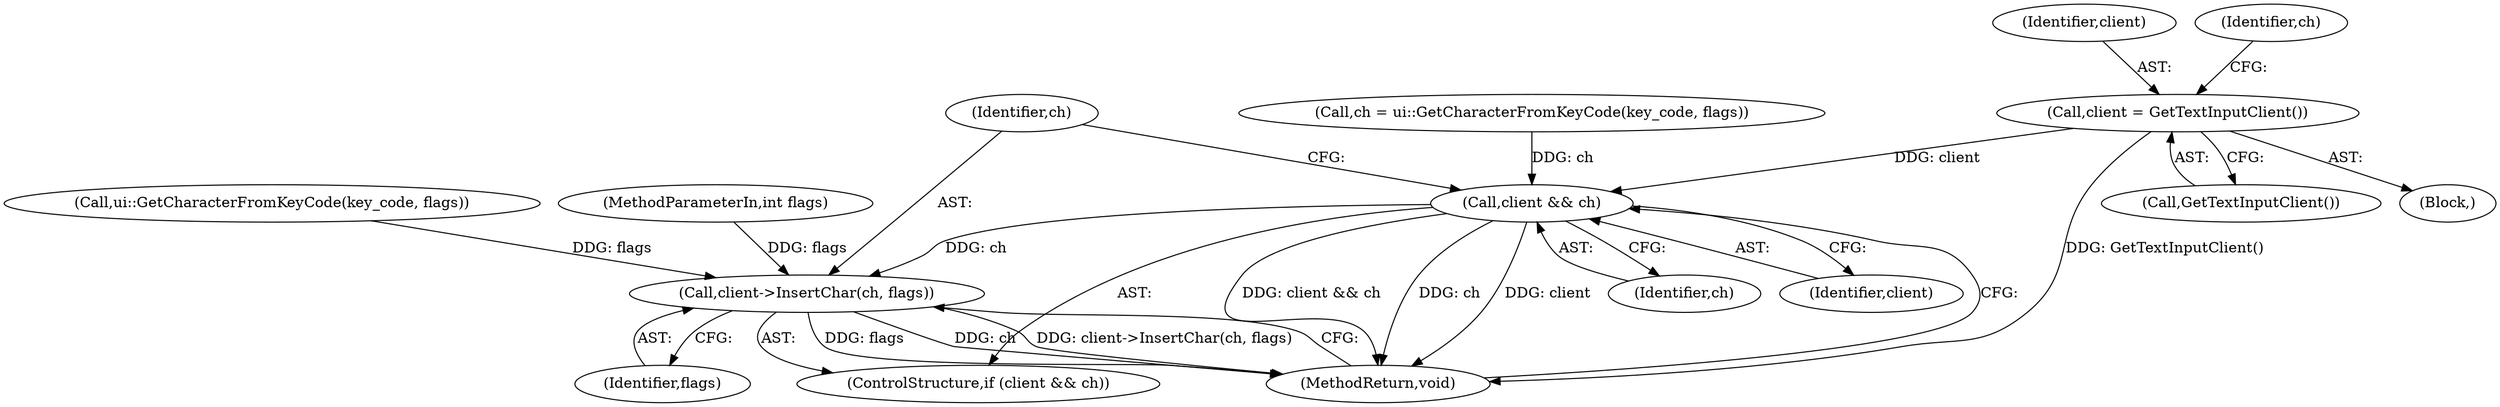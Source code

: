digraph "0_Chrome_41a7e42ef575c10375f574145e5d023118fbd149@pointer" {
"1000154" [label="(Call,client = GetTextInputClient())"];
"1000164" [label="(Call,client && ch)"];
"1000167" [label="(Call,client->InsertChar(ch, flags))"];
"1000108" [label="(Block,)"];
"1000156" [label="(Call,GetTextInputClient())"];
"1000168" [label="(Identifier,ch)"];
"1000167" [label="(Call,client->InsertChar(ch, flags))"];
"1000166" [label="(Identifier,ch)"];
"1000155" [label="(Identifier,client)"];
"1000159" [label="(Identifier,ch)"];
"1000169" [label="(Identifier,flags)"];
"1000154" [label="(Call,client = GetTextInputClient())"];
"1000164" [label="(Call,client && ch)"];
"1000165" [label="(Identifier,client)"];
"1000160" [label="(Call,ui::GetCharacterFromKeyCode(key_code, flags))"];
"1000106" [label="(MethodParameterIn,int flags)"];
"1000170" [label="(MethodReturn,void)"];
"1000158" [label="(Call,ch = ui::GetCharacterFromKeyCode(key_code, flags))"];
"1000163" [label="(ControlStructure,if (client && ch))"];
"1000154" -> "1000108"  [label="AST: "];
"1000154" -> "1000156"  [label="CFG: "];
"1000155" -> "1000154"  [label="AST: "];
"1000156" -> "1000154"  [label="AST: "];
"1000159" -> "1000154"  [label="CFG: "];
"1000154" -> "1000170"  [label="DDG: GetTextInputClient()"];
"1000154" -> "1000164"  [label="DDG: client"];
"1000164" -> "1000163"  [label="AST: "];
"1000164" -> "1000165"  [label="CFG: "];
"1000164" -> "1000166"  [label="CFG: "];
"1000165" -> "1000164"  [label="AST: "];
"1000166" -> "1000164"  [label="AST: "];
"1000168" -> "1000164"  [label="CFG: "];
"1000170" -> "1000164"  [label="CFG: "];
"1000164" -> "1000170"  [label="DDG: client && ch"];
"1000164" -> "1000170"  [label="DDG: ch"];
"1000164" -> "1000170"  [label="DDG: client"];
"1000158" -> "1000164"  [label="DDG: ch"];
"1000164" -> "1000167"  [label="DDG: ch"];
"1000167" -> "1000163"  [label="AST: "];
"1000167" -> "1000169"  [label="CFG: "];
"1000168" -> "1000167"  [label="AST: "];
"1000169" -> "1000167"  [label="AST: "];
"1000170" -> "1000167"  [label="CFG: "];
"1000167" -> "1000170"  [label="DDG: flags"];
"1000167" -> "1000170"  [label="DDG: ch"];
"1000167" -> "1000170"  [label="DDG: client->InsertChar(ch, flags)"];
"1000160" -> "1000167"  [label="DDG: flags"];
"1000106" -> "1000167"  [label="DDG: flags"];
}
